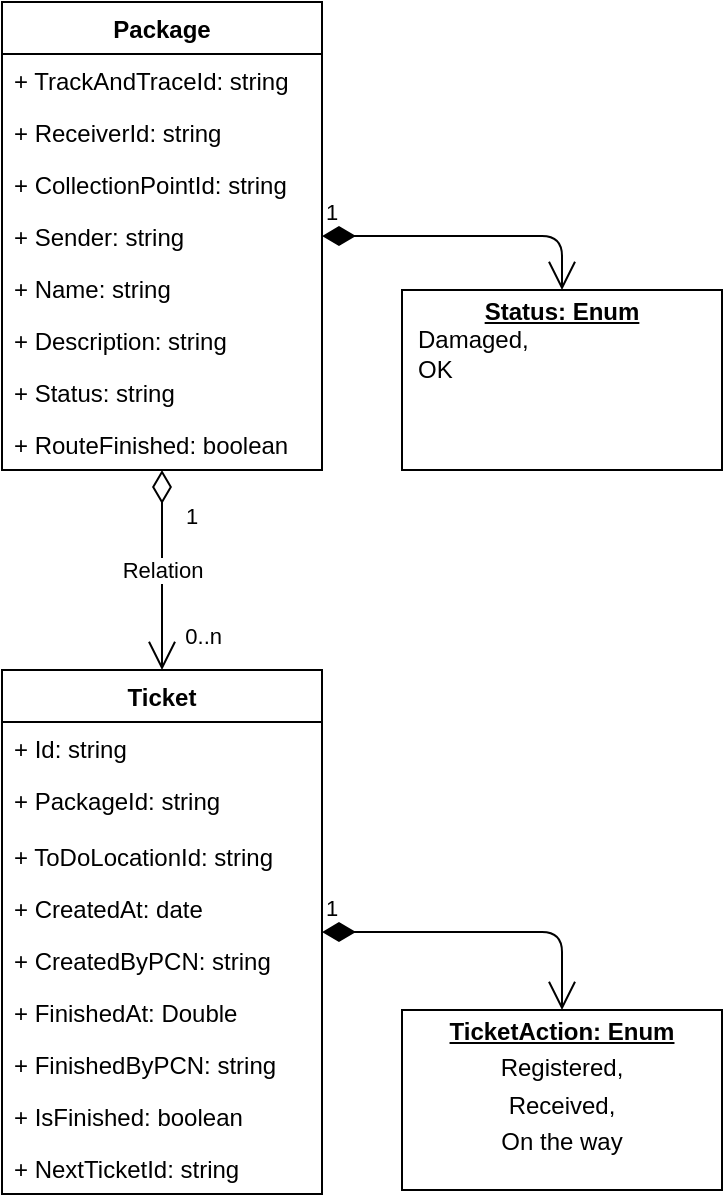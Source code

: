 <mxfile version="14.4.6" type="device"><diagram id="VtG945jvULzvrEJvjBbe" name="Package"><mxGraphModel dx="872" dy="1129" grid="1" gridSize="10" guides="1" tooltips="1" connect="1" arrows="1" fold="1" page="1" pageScale="1" pageWidth="827" pageHeight="1169" math="0" shadow="0"><root><mxCell id="0"/><mxCell id="1" parent="0"/><mxCell id="jjMEaM8SxOqad6X53G8M-1" value="Package" style="swimlane;fontStyle=1;align=center;verticalAlign=top;childLayout=stackLayout;horizontal=1;startSize=26;horizontalStack=0;resizeParent=1;resizeParentMax=0;resizeLast=0;collapsible=1;marginBottom=0;" vertex="1" parent="1"><mxGeometry x="360" y="46" width="160" height="234" as="geometry"/></mxCell><mxCell id="jjMEaM8SxOqad6X53G8M-2" value="+ TrackAndTraceId: string" style="text;strokeColor=none;fillColor=none;align=left;verticalAlign=top;spacingLeft=4;spacingRight=4;overflow=hidden;rotatable=0;points=[[0,0.5],[1,0.5]];portConstraint=eastwest;" vertex="1" parent="jjMEaM8SxOqad6X53G8M-1"><mxGeometry y="26" width="160" height="26" as="geometry"/></mxCell><mxCell id="jjMEaM8SxOqad6X53G8M-8" value="+ ReceiverId: string" style="text;strokeColor=none;fillColor=none;align=left;verticalAlign=top;spacingLeft=4;spacingRight=4;overflow=hidden;rotatable=0;points=[[0,0.5],[1,0.5]];portConstraint=eastwest;" vertex="1" parent="jjMEaM8SxOqad6X53G8M-1"><mxGeometry y="52" width="160" height="26" as="geometry"/></mxCell><mxCell id="jjMEaM8SxOqad6X53G8M-10" value="+ CollectionPointId: string" style="text;strokeColor=none;fillColor=none;align=left;verticalAlign=top;spacingLeft=4;spacingRight=4;overflow=hidden;rotatable=0;points=[[0,0.5],[1,0.5]];portConstraint=eastwest;" vertex="1" parent="jjMEaM8SxOqad6X53G8M-1"><mxGeometry y="78" width="160" height="26" as="geometry"/></mxCell><mxCell id="jjMEaM8SxOqad6X53G8M-7" value="+ Sender: string" style="text;strokeColor=none;fillColor=none;align=left;verticalAlign=top;spacingLeft=4;spacingRight=4;overflow=hidden;rotatable=0;points=[[0,0.5],[1,0.5]];portConstraint=eastwest;" vertex="1" parent="jjMEaM8SxOqad6X53G8M-1"><mxGeometry y="104" width="160" height="26" as="geometry"/></mxCell><mxCell id="jjMEaM8SxOqad6X53G8M-6" value="+ Name: string&#10;" style="text;strokeColor=none;fillColor=none;align=left;verticalAlign=top;spacingLeft=4;spacingRight=4;overflow=hidden;rotatable=0;points=[[0,0.5],[1,0.5]];portConstraint=eastwest;" vertex="1" parent="jjMEaM8SxOqad6X53G8M-1"><mxGeometry y="130" width="160" height="26" as="geometry"/></mxCell><mxCell id="jjMEaM8SxOqad6X53G8M-5" value="+ Description: string" style="text;strokeColor=none;fillColor=none;align=left;verticalAlign=top;spacingLeft=4;spacingRight=4;overflow=hidden;rotatable=0;points=[[0,0.5],[1,0.5]];portConstraint=eastwest;" vertex="1" parent="jjMEaM8SxOqad6X53G8M-1"><mxGeometry y="156" width="160" height="26" as="geometry"/></mxCell><mxCell id="jjMEaM8SxOqad6X53G8M-9" value="+ Status: string" style="text;strokeColor=none;fillColor=none;align=left;verticalAlign=top;spacingLeft=4;spacingRight=4;overflow=hidden;rotatable=0;points=[[0,0.5],[1,0.5]];portConstraint=eastwest;" vertex="1" parent="jjMEaM8SxOqad6X53G8M-1"><mxGeometry y="182" width="160" height="26" as="geometry"/></mxCell><mxCell id="jjMEaM8SxOqad6X53G8M-47" value="+ RouteFinished: boolean" style="text;strokeColor=none;fillColor=none;align=left;verticalAlign=top;spacingLeft=4;spacingRight=4;overflow=hidden;rotatable=0;points=[[0,0.5],[1,0.5]];portConstraint=eastwest;" vertex="1" parent="jjMEaM8SxOqad6X53G8M-1"><mxGeometry y="208" width="160" height="26" as="geometry"/></mxCell><mxCell id="jjMEaM8SxOqad6X53G8M-19" value="&lt;p style=&quot;margin: 0px ; margin-top: 4px ; text-align: center ; text-decoration: underline&quot;&gt;&lt;b&gt;Status: Enum&lt;/b&gt;&lt;/p&gt;&lt;p style=&quot;margin: 0px ; margin-left: 8px&quot;&gt;Damaged,&lt;/p&gt;&lt;p style=&quot;margin: 0px ; margin-left: 8px&quot;&gt;OK&lt;/p&gt;" style="verticalAlign=top;align=left;overflow=fill;fontSize=12;fontFamily=Helvetica;html=1;" vertex="1" parent="1"><mxGeometry x="560" y="190" width="160" height="90" as="geometry"/></mxCell><mxCell id="jjMEaM8SxOqad6X53G8M-28" value="Ticket" style="swimlane;fontStyle=1;align=center;verticalAlign=top;childLayout=stackLayout;horizontal=1;startSize=26;horizontalStack=0;resizeParent=1;resizeParentMax=0;resizeLast=0;collapsible=1;marginBottom=0;" vertex="1" parent="1"><mxGeometry x="360" y="380" width="160" height="262" as="geometry"/></mxCell><mxCell id="jjMEaM8SxOqad6X53G8M-29" value="+ Id: string" style="text;strokeColor=none;fillColor=none;align=left;verticalAlign=top;spacingLeft=4;spacingRight=4;overflow=hidden;rotatable=0;points=[[0,0.5],[1,0.5]];portConstraint=eastwest;" vertex="1" parent="jjMEaM8SxOqad6X53G8M-28"><mxGeometry y="26" width="160" height="26" as="geometry"/></mxCell><mxCell id="jjMEaM8SxOqad6X53G8M-44" value="+ PackageId: string " style="text;strokeColor=none;fillColor=none;align=left;verticalAlign=top;spacingLeft=4;spacingRight=4;overflow=hidden;rotatable=0;points=[[0,0.5],[1,0.5]];portConstraint=eastwest;" vertex="1" parent="jjMEaM8SxOqad6X53G8M-28"><mxGeometry y="52" width="160" height="28" as="geometry"/></mxCell><mxCell id="jjMEaM8SxOqad6X53G8M-61" value="+ ToDoLocationId: string" style="text;strokeColor=none;fillColor=none;align=left;verticalAlign=top;spacingLeft=4;spacingRight=4;overflow=hidden;rotatable=0;points=[[0,0.5],[1,0.5]];portConstraint=eastwest;" vertex="1" parent="jjMEaM8SxOqad6X53G8M-28"><mxGeometry y="80" width="160" height="26" as="geometry"/></mxCell><mxCell id="jjMEaM8SxOqad6X53G8M-30" value="+ CreatedAt: date" style="text;strokeColor=none;fillColor=none;align=left;verticalAlign=top;spacingLeft=4;spacingRight=4;overflow=hidden;rotatable=0;points=[[0,0.5],[1,0.5]];portConstraint=eastwest;" vertex="1" parent="jjMEaM8SxOqad6X53G8M-28"><mxGeometry y="106" width="160" height="26" as="geometry"/></mxCell><mxCell id="jjMEaM8SxOqad6X53G8M-45" value="+ CreatedByPCN: string" style="text;strokeColor=none;fillColor=none;align=left;verticalAlign=top;spacingLeft=4;spacingRight=4;overflow=hidden;rotatable=0;points=[[0,0.5],[1,0.5]];portConstraint=eastwest;" vertex="1" parent="jjMEaM8SxOqad6X53G8M-28"><mxGeometry y="132" width="160" height="26" as="geometry"/></mxCell><mxCell id="jjMEaM8SxOqad6X53G8M-31" value="+ FinishedAt: Double" style="text;strokeColor=none;fillColor=none;align=left;verticalAlign=top;spacingLeft=4;spacingRight=4;overflow=hidden;rotatable=0;points=[[0,0.5],[1,0.5]];portConstraint=eastwest;" vertex="1" parent="jjMEaM8SxOqad6X53G8M-28"><mxGeometry y="158" width="160" height="26" as="geometry"/></mxCell><mxCell id="jjMEaM8SxOqad6X53G8M-46" value="+ FinishedByPCN: string&#10;" style="text;strokeColor=none;fillColor=none;align=left;verticalAlign=top;spacingLeft=4;spacingRight=4;overflow=hidden;rotatable=0;points=[[0,0.5],[1,0.5]];portConstraint=eastwest;" vertex="1" parent="jjMEaM8SxOqad6X53G8M-28"><mxGeometry y="184" width="160" height="26" as="geometry"/></mxCell><mxCell id="jjMEaM8SxOqad6X53G8M-65" value="+ IsFinished: boolean&#10;" style="text;strokeColor=none;fillColor=none;align=left;verticalAlign=top;spacingLeft=4;spacingRight=4;overflow=hidden;rotatable=0;points=[[0,0.5],[1,0.5]];portConstraint=eastwest;" vertex="1" parent="jjMEaM8SxOqad6X53G8M-28"><mxGeometry y="210" width="160" height="26" as="geometry"/></mxCell><mxCell id="jjMEaM8SxOqad6X53G8M-66" value="+ NextTicketId: string&#10;" style="text;strokeColor=none;fillColor=none;align=left;verticalAlign=top;spacingLeft=4;spacingRight=4;overflow=hidden;rotatable=0;points=[[0,0.5],[1,0.5]];portConstraint=eastwest;" vertex="1" parent="jjMEaM8SxOqad6X53G8M-28"><mxGeometry y="236" width="160" height="26" as="geometry"/></mxCell><mxCell id="jjMEaM8SxOqad6X53G8M-56" value="&lt;p style=&quot;margin: 0px ; margin-top: 4px ; text-align: center ; text-decoration: underline&quot;&gt;&lt;b&gt;TicketAction: Enum&lt;/b&gt;&lt;/p&gt;&lt;p style=&quot;margin: 4px 0px 0px ; text-align: center&quot;&gt;Registered,&lt;/p&gt;&lt;p style=&quot;margin: 4px 0px 0px ; text-align: center&quot;&gt;Received,&lt;/p&gt;&lt;p style=&quot;margin: 4px 0px 0px ; text-align: center&quot;&gt;On the way&lt;/p&gt;&lt;p style=&quot;margin: 4px 0px 0px ; text-align: center&quot;&gt;&lt;br&gt;&lt;/p&gt;" style="verticalAlign=top;align=left;overflow=fill;fontSize=12;fontFamily=Helvetica;html=1;" vertex="1" parent="1"><mxGeometry x="560" y="550" width="160" height="90" as="geometry"/></mxCell><mxCell id="jjMEaM8SxOqad6X53G8M-58" value="1" style="endArrow=open;html=1;endSize=12;startArrow=diamondThin;startSize=14;startFill=1;edgeStyle=orthogonalEdgeStyle;align=left;verticalAlign=bottom;entryX=0.5;entryY=0;entryDx=0;entryDy=0;exitX=1;exitY=0.5;exitDx=0;exitDy=0;" edge="1" parent="1" source="jjMEaM8SxOqad6X53G8M-28" target="jjMEaM8SxOqad6X53G8M-56"><mxGeometry x="-1" y="3" relative="1" as="geometry"><mxPoint x="530" y="530" as="sourcePoint"/><mxPoint x="710" y="850" as="targetPoint"/></mxGeometry></mxCell><mxCell id="jjMEaM8SxOqad6X53G8M-70" value="1" style="endArrow=open;html=1;endSize=12;startArrow=diamondThin;startSize=14;startFill=1;edgeStyle=orthogonalEdgeStyle;align=left;verticalAlign=bottom;entryX=0.5;entryY=0;entryDx=0;entryDy=0;exitX=1;exitY=0.5;exitDx=0;exitDy=0;" edge="1" parent="1" source="jjMEaM8SxOqad6X53G8M-1" target="jjMEaM8SxOqad6X53G8M-19"><mxGeometry x="-1" y="3" relative="1" as="geometry"><mxPoint x="560" y="100" as="sourcePoint"/><mxPoint x="680" y="139" as="targetPoint"/></mxGeometry></mxCell><mxCell id="jjMEaM8SxOqad6X53G8M-71" value="Relation" style="endArrow=open;html=1;endSize=12;startArrow=diamondThin;startSize=14;startFill=0;edgeStyle=orthogonalEdgeStyle;exitX=0.5;exitY=1;exitDx=0;exitDy=0;entryX=0.5;entryY=0;entryDx=0;entryDy=0;" edge="1" parent="1" source="jjMEaM8SxOqad6X53G8M-1" target="jjMEaM8SxOqad6X53G8M-28"><mxGeometry relative="1" as="geometry"><mxPoint x="460" y="310" as="sourcePoint"/><mxPoint x="360" y="370" as="targetPoint"/></mxGeometry></mxCell><mxCell id="jjMEaM8SxOqad6X53G8M-72" value="1" style="edgeLabel;resizable=0;html=1;align=left;verticalAlign=top;" connectable="0" vertex="1" parent="jjMEaM8SxOqad6X53G8M-71"><mxGeometry x="-1" relative="1" as="geometry"><mxPoint x="10" y="10" as="offset"/></mxGeometry></mxCell><mxCell id="jjMEaM8SxOqad6X53G8M-73" value="0..n" style="edgeLabel;resizable=0;html=1;align=right;verticalAlign=top;" connectable="0" vertex="1" parent="jjMEaM8SxOqad6X53G8M-71"><mxGeometry x="1" relative="1" as="geometry"><mxPoint x="30" y="-30" as="offset"/></mxGeometry></mxCell></root></mxGraphModel></diagram></mxfile>